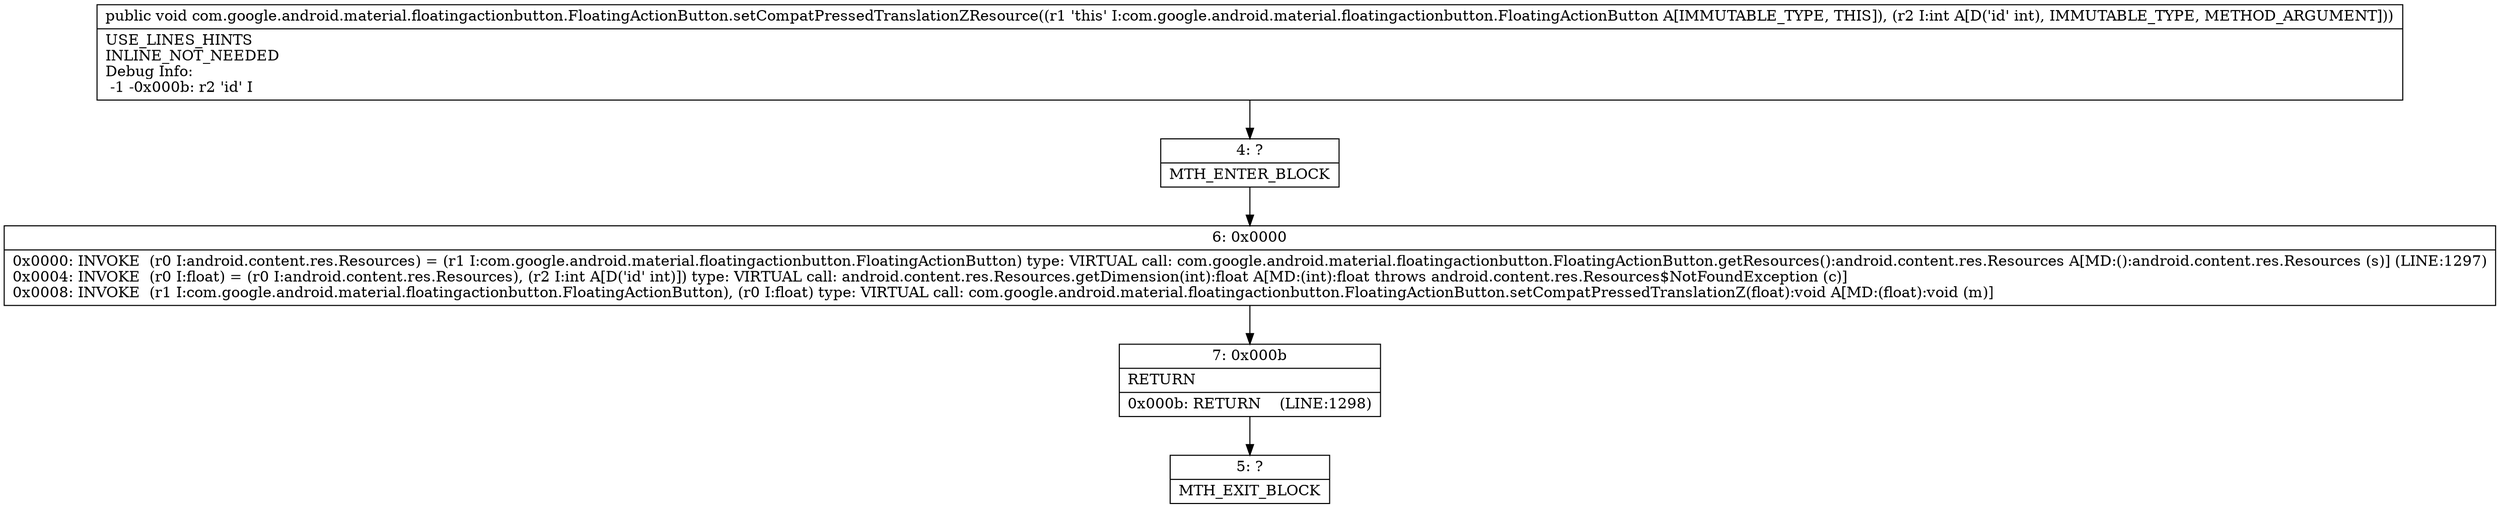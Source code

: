 digraph "CFG forcom.google.android.material.floatingactionbutton.FloatingActionButton.setCompatPressedTranslationZResource(I)V" {
Node_4 [shape=record,label="{4\:\ ?|MTH_ENTER_BLOCK\l}"];
Node_6 [shape=record,label="{6\:\ 0x0000|0x0000: INVOKE  (r0 I:android.content.res.Resources) = (r1 I:com.google.android.material.floatingactionbutton.FloatingActionButton) type: VIRTUAL call: com.google.android.material.floatingactionbutton.FloatingActionButton.getResources():android.content.res.Resources A[MD:():android.content.res.Resources (s)] (LINE:1297)\l0x0004: INVOKE  (r0 I:float) = (r0 I:android.content.res.Resources), (r2 I:int A[D('id' int)]) type: VIRTUAL call: android.content.res.Resources.getDimension(int):float A[MD:(int):float throws android.content.res.Resources$NotFoundException (c)]\l0x0008: INVOKE  (r1 I:com.google.android.material.floatingactionbutton.FloatingActionButton), (r0 I:float) type: VIRTUAL call: com.google.android.material.floatingactionbutton.FloatingActionButton.setCompatPressedTranslationZ(float):void A[MD:(float):void (m)]\l}"];
Node_7 [shape=record,label="{7\:\ 0x000b|RETURN\l|0x000b: RETURN    (LINE:1298)\l}"];
Node_5 [shape=record,label="{5\:\ ?|MTH_EXIT_BLOCK\l}"];
MethodNode[shape=record,label="{public void com.google.android.material.floatingactionbutton.FloatingActionButton.setCompatPressedTranslationZResource((r1 'this' I:com.google.android.material.floatingactionbutton.FloatingActionButton A[IMMUTABLE_TYPE, THIS]), (r2 I:int A[D('id' int), IMMUTABLE_TYPE, METHOD_ARGUMENT]))  | USE_LINES_HINTS\lINLINE_NOT_NEEDED\lDebug Info:\l  \-1 \-0x000b: r2 'id' I\l}"];
MethodNode -> Node_4;Node_4 -> Node_6;
Node_6 -> Node_7;
Node_7 -> Node_5;
}

